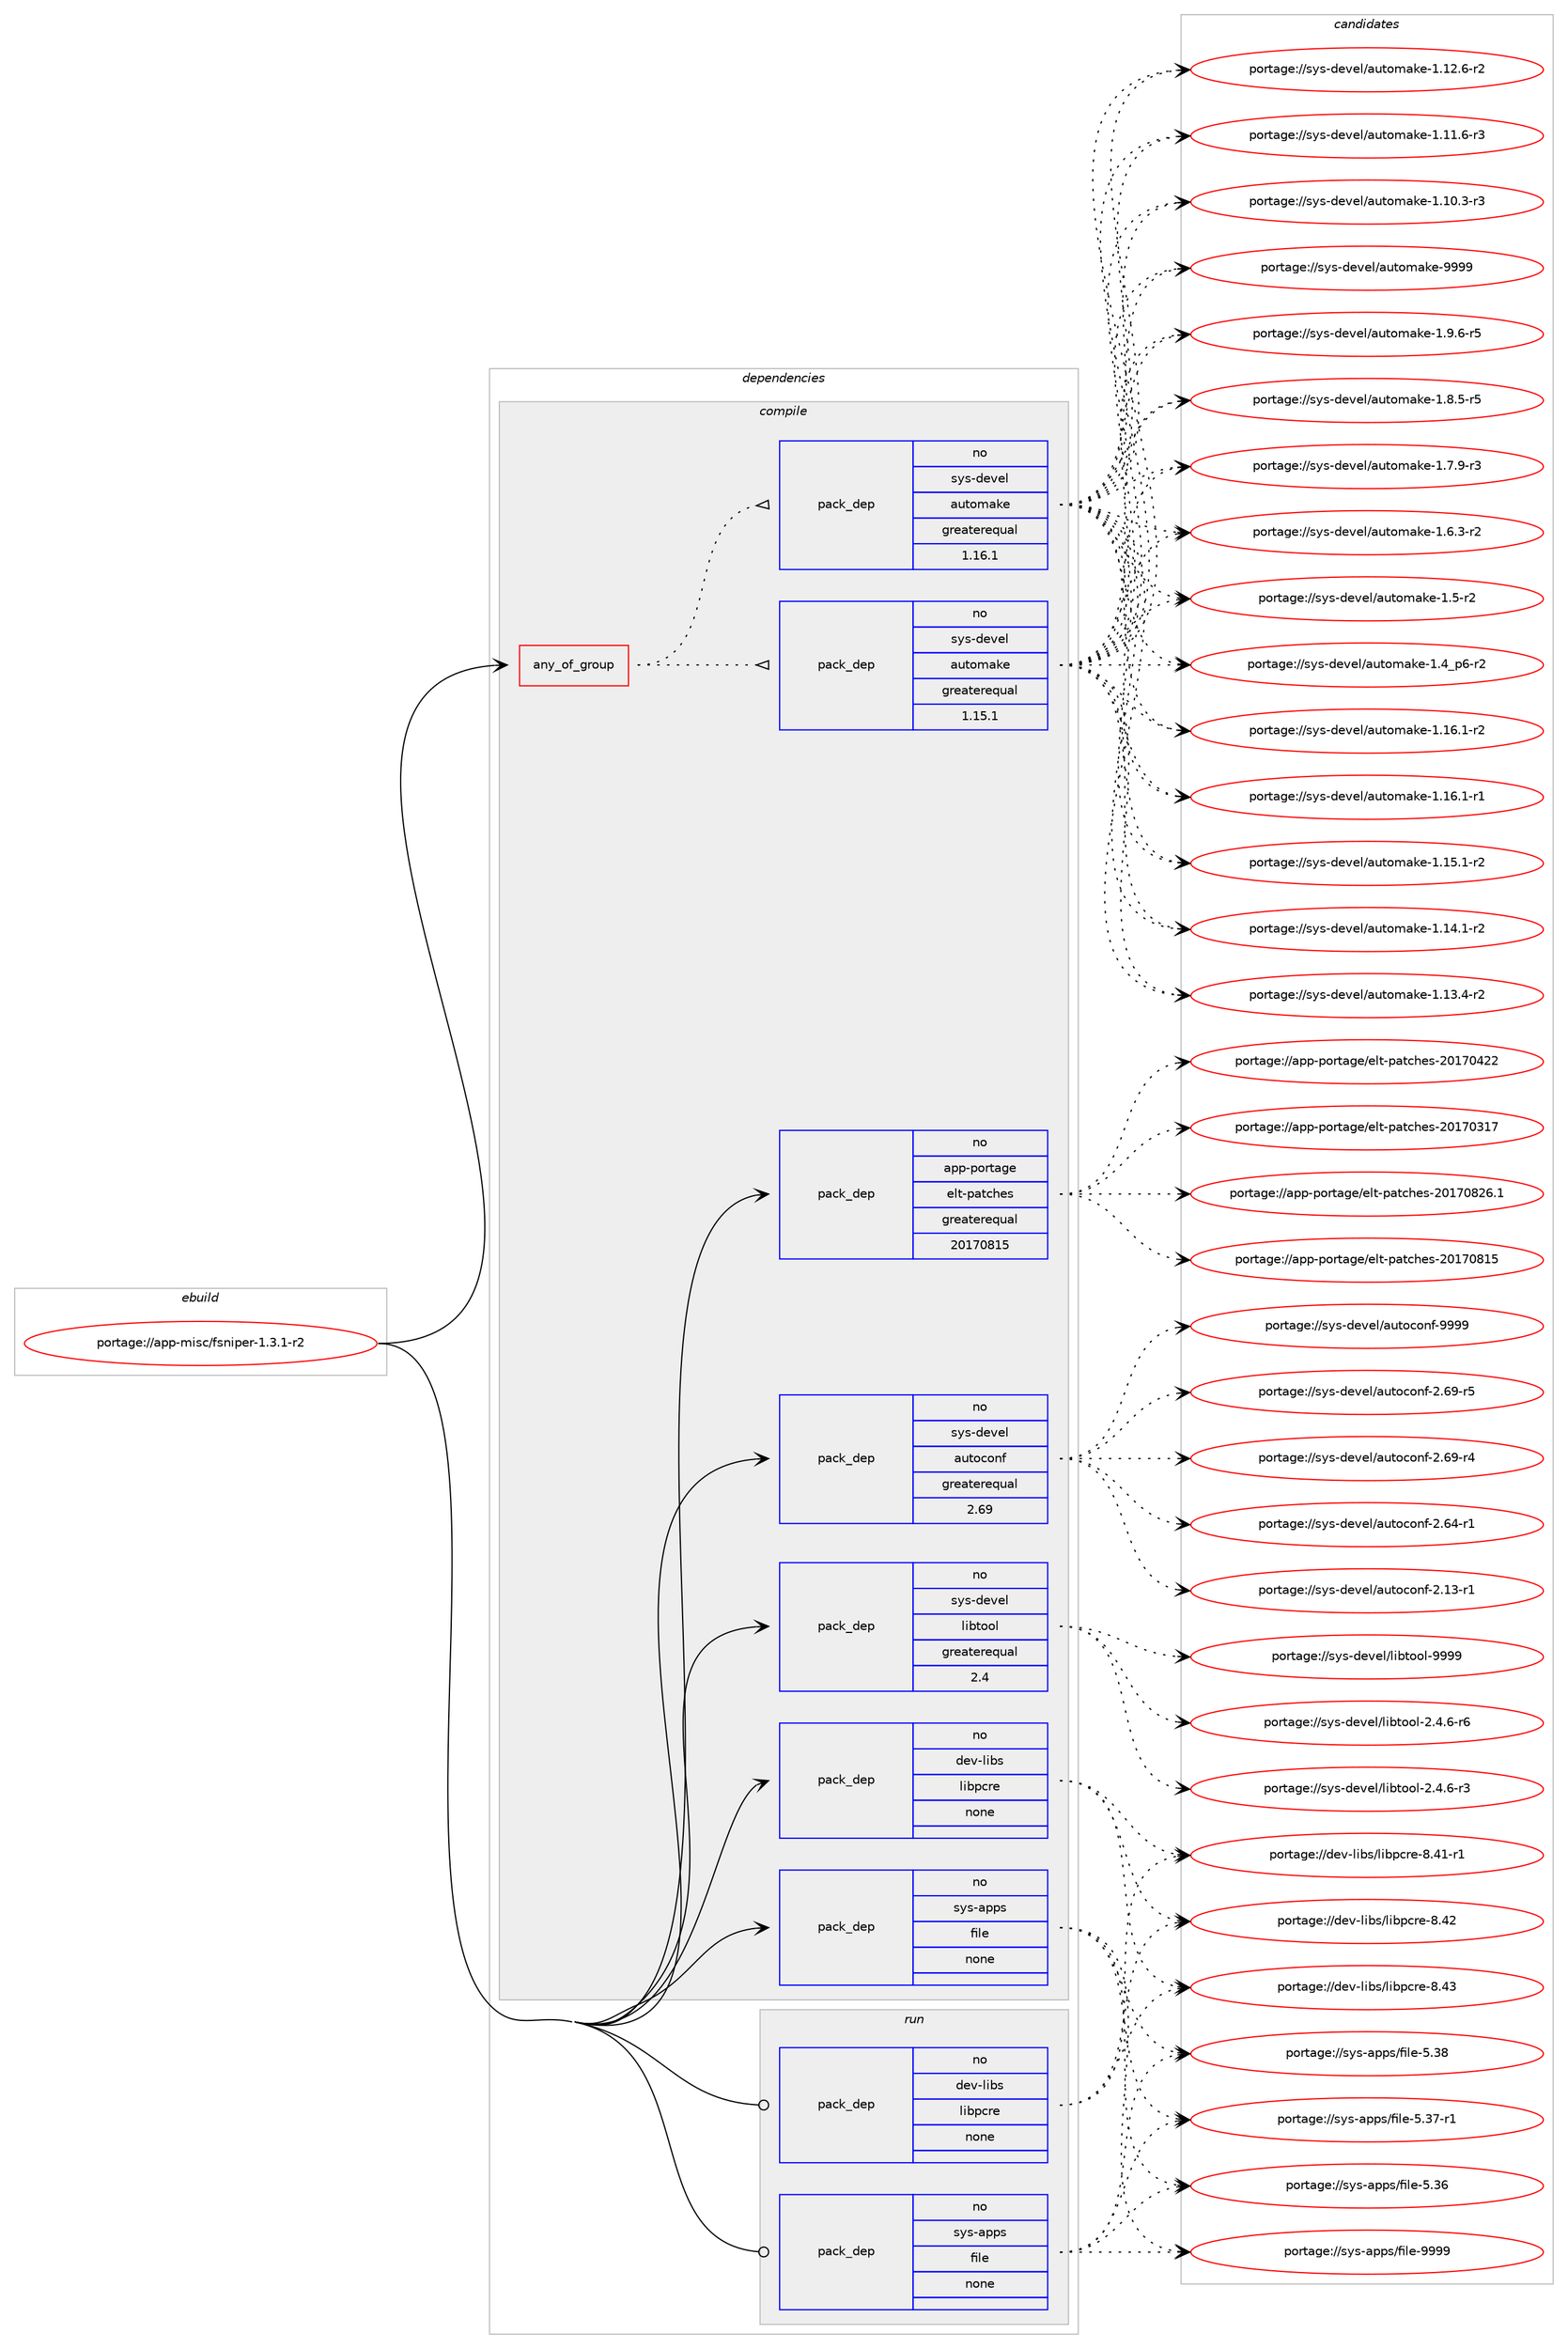 digraph prolog {

# *************
# Graph options
# *************

newrank=true;
concentrate=true;
compound=true;
graph [rankdir=LR,fontname=Helvetica,fontsize=10,ranksep=1.5];#, ranksep=2.5, nodesep=0.2];
edge  [arrowhead=vee];
node  [fontname=Helvetica,fontsize=10];

# **********
# The ebuild
# **********

subgraph cluster_leftcol {
color=gray;
rank=same;
label=<<i>ebuild</i>>;
id [label="portage://app-misc/fsniper-1.3.1-r2", color=red, width=4, href="../app-misc/fsniper-1.3.1-r2.svg"];
}

# ****************
# The dependencies
# ****************

subgraph cluster_midcol {
color=gray;
label=<<i>dependencies</i>>;
subgraph cluster_compile {
fillcolor="#eeeeee";
style=filled;
label=<<i>compile</i>>;
subgraph any7924 {
dependency612733 [label=<<TABLE BORDER="0" CELLBORDER="1" CELLSPACING="0" CELLPADDING="4"><TR><TD CELLPADDING="10">any_of_group</TD></TR></TABLE>>, shape=none, color=red];subgraph pack461022 {
dependency612734 [label=<<TABLE BORDER="0" CELLBORDER="1" CELLSPACING="0" CELLPADDING="4" WIDTH="220"><TR><TD ROWSPAN="6" CELLPADDING="30">pack_dep</TD></TR><TR><TD WIDTH="110">no</TD></TR><TR><TD>sys-devel</TD></TR><TR><TD>automake</TD></TR><TR><TD>greaterequal</TD></TR><TR><TD>1.16.1</TD></TR></TABLE>>, shape=none, color=blue];
}
dependency612733:e -> dependency612734:w [weight=20,style="dotted",arrowhead="oinv"];
subgraph pack461023 {
dependency612735 [label=<<TABLE BORDER="0" CELLBORDER="1" CELLSPACING="0" CELLPADDING="4" WIDTH="220"><TR><TD ROWSPAN="6" CELLPADDING="30">pack_dep</TD></TR><TR><TD WIDTH="110">no</TD></TR><TR><TD>sys-devel</TD></TR><TR><TD>automake</TD></TR><TR><TD>greaterequal</TD></TR><TR><TD>1.15.1</TD></TR></TABLE>>, shape=none, color=blue];
}
dependency612733:e -> dependency612735:w [weight=20,style="dotted",arrowhead="oinv"];
}
id:e -> dependency612733:w [weight=20,style="solid",arrowhead="vee"];
subgraph pack461024 {
dependency612736 [label=<<TABLE BORDER="0" CELLBORDER="1" CELLSPACING="0" CELLPADDING="4" WIDTH="220"><TR><TD ROWSPAN="6" CELLPADDING="30">pack_dep</TD></TR><TR><TD WIDTH="110">no</TD></TR><TR><TD>app-portage</TD></TR><TR><TD>elt-patches</TD></TR><TR><TD>greaterequal</TD></TR><TR><TD>20170815</TD></TR></TABLE>>, shape=none, color=blue];
}
id:e -> dependency612736:w [weight=20,style="solid",arrowhead="vee"];
subgraph pack461025 {
dependency612737 [label=<<TABLE BORDER="0" CELLBORDER="1" CELLSPACING="0" CELLPADDING="4" WIDTH="220"><TR><TD ROWSPAN="6" CELLPADDING="30">pack_dep</TD></TR><TR><TD WIDTH="110">no</TD></TR><TR><TD>dev-libs</TD></TR><TR><TD>libpcre</TD></TR><TR><TD>none</TD></TR><TR><TD></TD></TR></TABLE>>, shape=none, color=blue];
}
id:e -> dependency612737:w [weight=20,style="solid",arrowhead="vee"];
subgraph pack461026 {
dependency612738 [label=<<TABLE BORDER="0" CELLBORDER="1" CELLSPACING="0" CELLPADDING="4" WIDTH="220"><TR><TD ROWSPAN="6" CELLPADDING="30">pack_dep</TD></TR><TR><TD WIDTH="110">no</TD></TR><TR><TD>sys-apps</TD></TR><TR><TD>file</TD></TR><TR><TD>none</TD></TR><TR><TD></TD></TR></TABLE>>, shape=none, color=blue];
}
id:e -> dependency612738:w [weight=20,style="solid",arrowhead="vee"];
subgraph pack461027 {
dependency612739 [label=<<TABLE BORDER="0" CELLBORDER="1" CELLSPACING="0" CELLPADDING="4" WIDTH="220"><TR><TD ROWSPAN="6" CELLPADDING="30">pack_dep</TD></TR><TR><TD WIDTH="110">no</TD></TR><TR><TD>sys-devel</TD></TR><TR><TD>autoconf</TD></TR><TR><TD>greaterequal</TD></TR><TR><TD>2.69</TD></TR></TABLE>>, shape=none, color=blue];
}
id:e -> dependency612739:w [weight=20,style="solid",arrowhead="vee"];
subgraph pack461028 {
dependency612740 [label=<<TABLE BORDER="0" CELLBORDER="1" CELLSPACING="0" CELLPADDING="4" WIDTH="220"><TR><TD ROWSPAN="6" CELLPADDING="30">pack_dep</TD></TR><TR><TD WIDTH="110">no</TD></TR><TR><TD>sys-devel</TD></TR><TR><TD>libtool</TD></TR><TR><TD>greaterequal</TD></TR><TR><TD>2.4</TD></TR></TABLE>>, shape=none, color=blue];
}
id:e -> dependency612740:w [weight=20,style="solid",arrowhead="vee"];
}
subgraph cluster_compileandrun {
fillcolor="#eeeeee";
style=filled;
label=<<i>compile and run</i>>;
}
subgraph cluster_run {
fillcolor="#eeeeee";
style=filled;
label=<<i>run</i>>;
subgraph pack461029 {
dependency612741 [label=<<TABLE BORDER="0" CELLBORDER="1" CELLSPACING="0" CELLPADDING="4" WIDTH="220"><TR><TD ROWSPAN="6" CELLPADDING="30">pack_dep</TD></TR><TR><TD WIDTH="110">no</TD></TR><TR><TD>dev-libs</TD></TR><TR><TD>libpcre</TD></TR><TR><TD>none</TD></TR><TR><TD></TD></TR></TABLE>>, shape=none, color=blue];
}
id:e -> dependency612741:w [weight=20,style="solid",arrowhead="odot"];
subgraph pack461030 {
dependency612742 [label=<<TABLE BORDER="0" CELLBORDER="1" CELLSPACING="0" CELLPADDING="4" WIDTH="220"><TR><TD ROWSPAN="6" CELLPADDING="30">pack_dep</TD></TR><TR><TD WIDTH="110">no</TD></TR><TR><TD>sys-apps</TD></TR><TR><TD>file</TD></TR><TR><TD>none</TD></TR><TR><TD></TD></TR></TABLE>>, shape=none, color=blue];
}
id:e -> dependency612742:w [weight=20,style="solid",arrowhead="odot"];
}
}

# **************
# The candidates
# **************

subgraph cluster_choices {
rank=same;
color=gray;
label=<<i>candidates</i>>;

subgraph choice461022 {
color=black;
nodesep=1;
choice115121115451001011181011084797117116111109971071014557575757 [label="portage://sys-devel/automake-9999", color=red, width=4,href="../sys-devel/automake-9999.svg"];
choice115121115451001011181011084797117116111109971071014549465746544511453 [label="portage://sys-devel/automake-1.9.6-r5", color=red, width=4,href="../sys-devel/automake-1.9.6-r5.svg"];
choice115121115451001011181011084797117116111109971071014549465646534511453 [label="portage://sys-devel/automake-1.8.5-r5", color=red, width=4,href="../sys-devel/automake-1.8.5-r5.svg"];
choice115121115451001011181011084797117116111109971071014549465546574511451 [label="portage://sys-devel/automake-1.7.9-r3", color=red, width=4,href="../sys-devel/automake-1.7.9-r3.svg"];
choice115121115451001011181011084797117116111109971071014549465446514511450 [label="portage://sys-devel/automake-1.6.3-r2", color=red, width=4,href="../sys-devel/automake-1.6.3-r2.svg"];
choice11512111545100101118101108479711711611110997107101454946534511450 [label="portage://sys-devel/automake-1.5-r2", color=red, width=4,href="../sys-devel/automake-1.5-r2.svg"];
choice115121115451001011181011084797117116111109971071014549465295112544511450 [label="portage://sys-devel/automake-1.4_p6-r2", color=red, width=4,href="../sys-devel/automake-1.4_p6-r2.svg"];
choice11512111545100101118101108479711711611110997107101454946495446494511450 [label="portage://sys-devel/automake-1.16.1-r2", color=red, width=4,href="../sys-devel/automake-1.16.1-r2.svg"];
choice11512111545100101118101108479711711611110997107101454946495446494511449 [label="portage://sys-devel/automake-1.16.1-r1", color=red, width=4,href="../sys-devel/automake-1.16.1-r1.svg"];
choice11512111545100101118101108479711711611110997107101454946495346494511450 [label="portage://sys-devel/automake-1.15.1-r2", color=red, width=4,href="../sys-devel/automake-1.15.1-r2.svg"];
choice11512111545100101118101108479711711611110997107101454946495246494511450 [label="portage://sys-devel/automake-1.14.1-r2", color=red, width=4,href="../sys-devel/automake-1.14.1-r2.svg"];
choice11512111545100101118101108479711711611110997107101454946495146524511450 [label="portage://sys-devel/automake-1.13.4-r2", color=red, width=4,href="../sys-devel/automake-1.13.4-r2.svg"];
choice11512111545100101118101108479711711611110997107101454946495046544511450 [label="portage://sys-devel/automake-1.12.6-r2", color=red, width=4,href="../sys-devel/automake-1.12.6-r2.svg"];
choice11512111545100101118101108479711711611110997107101454946494946544511451 [label="portage://sys-devel/automake-1.11.6-r3", color=red, width=4,href="../sys-devel/automake-1.11.6-r3.svg"];
choice11512111545100101118101108479711711611110997107101454946494846514511451 [label="portage://sys-devel/automake-1.10.3-r3", color=red, width=4,href="../sys-devel/automake-1.10.3-r3.svg"];
dependency612734:e -> choice115121115451001011181011084797117116111109971071014557575757:w [style=dotted,weight="100"];
dependency612734:e -> choice115121115451001011181011084797117116111109971071014549465746544511453:w [style=dotted,weight="100"];
dependency612734:e -> choice115121115451001011181011084797117116111109971071014549465646534511453:w [style=dotted,weight="100"];
dependency612734:e -> choice115121115451001011181011084797117116111109971071014549465546574511451:w [style=dotted,weight="100"];
dependency612734:e -> choice115121115451001011181011084797117116111109971071014549465446514511450:w [style=dotted,weight="100"];
dependency612734:e -> choice11512111545100101118101108479711711611110997107101454946534511450:w [style=dotted,weight="100"];
dependency612734:e -> choice115121115451001011181011084797117116111109971071014549465295112544511450:w [style=dotted,weight="100"];
dependency612734:e -> choice11512111545100101118101108479711711611110997107101454946495446494511450:w [style=dotted,weight="100"];
dependency612734:e -> choice11512111545100101118101108479711711611110997107101454946495446494511449:w [style=dotted,weight="100"];
dependency612734:e -> choice11512111545100101118101108479711711611110997107101454946495346494511450:w [style=dotted,weight="100"];
dependency612734:e -> choice11512111545100101118101108479711711611110997107101454946495246494511450:w [style=dotted,weight="100"];
dependency612734:e -> choice11512111545100101118101108479711711611110997107101454946495146524511450:w [style=dotted,weight="100"];
dependency612734:e -> choice11512111545100101118101108479711711611110997107101454946495046544511450:w [style=dotted,weight="100"];
dependency612734:e -> choice11512111545100101118101108479711711611110997107101454946494946544511451:w [style=dotted,weight="100"];
dependency612734:e -> choice11512111545100101118101108479711711611110997107101454946494846514511451:w [style=dotted,weight="100"];
}
subgraph choice461023 {
color=black;
nodesep=1;
choice115121115451001011181011084797117116111109971071014557575757 [label="portage://sys-devel/automake-9999", color=red, width=4,href="../sys-devel/automake-9999.svg"];
choice115121115451001011181011084797117116111109971071014549465746544511453 [label="portage://sys-devel/automake-1.9.6-r5", color=red, width=4,href="../sys-devel/automake-1.9.6-r5.svg"];
choice115121115451001011181011084797117116111109971071014549465646534511453 [label="portage://sys-devel/automake-1.8.5-r5", color=red, width=4,href="../sys-devel/automake-1.8.5-r5.svg"];
choice115121115451001011181011084797117116111109971071014549465546574511451 [label="portage://sys-devel/automake-1.7.9-r3", color=red, width=4,href="../sys-devel/automake-1.7.9-r3.svg"];
choice115121115451001011181011084797117116111109971071014549465446514511450 [label="portage://sys-devel/automake-1.6.3-r2", color=red, width=4,href="../sys-devel/automake-1.6.3-r2.svg"];
choice11512111545100101118101108479711711611110997107101454946534511450 [label="portage://sys-devel/automake-1.5-r2", color=red, width=4,href="../sys-devel/automake-1.5-r2.svg"];
choice115121115451001011181011084797117116111109971071014549465295112544511450 [label="portage://sys-devel/automake-1.4_p6-r2", color=red, width=4,href="../sys-devel/automake-1.4_p6-r2.svg"];
choice11512111545100101118101108479711711611110997107101454946495446494511450 [label="portage://sys-devel/automake-1.16.1-r2", color=red, width=4,href="../sys-devel/automake-1.16.1-r2.svg"];
choice11512111545100101118101108479711711611110997107101454946495446494511449 [label="portage://sys-devel/automake-1.16.1-r1", color=red, width=4,href="../sys-devel/automake-1.16.1-r1.svg"];
choice11512111545100101118101108479711711611110997107101454946495346494511450 [label="portage://sys-devel/automake-1.15.1-r2", color=red, width=4,href="../sys-devel/automake-1.15.1-r2.svg"];
choice11512111545100101118101108479711711611110997107101454946495246494511450 [label="portage://sys-devel/automake-1.14.1-r2", color=red, width=4,href="../sys-devel/automake-1.14.1-r2.svg"];
choice11512111545100101118101108479711711611110997107101454946495146524511450 [label="portage://sys-devel/automake-1.13.4-r2", color=red, width=4,href="../sys-devel/automake-1.13.4-r2.svg"];
choice11512111545100101118101108479711711611110997107101454946495046544511450 [label="portage://sys-devel/automake-1.12.6-r2", color=red, width=4,href="../sys-devel/automake-1.12.6-r2.svg"];
choice11512111545100101118101108479711711611110997107101454946494946544511451 [label="portage://sys-devel/automake-1.11.6-r3", color=red, width=4,href="../sys-devel/automake-1.11.6-r3.svg"];
choice11512111545100101118101108479711711611110997107101454946494846514511451 [label="portage://sys-devel/automake-1.10.3-r3", color=red, width=4,href="../sys-devel/automake-1.10.3-r3.svg"];
dependency612735:e -> choice115121115451001011181011084797117116111109971071014557575757:w [style=dotted,weight="100"];
dependency612735:e -> choice115121115451001011181011084797117116111109971071014549465746544511453:w [style=dotted,weight="100"];
dependency612735:e -> choice115121115451001011181011084797117116111109971071014549465646534511453:w [style=dotted,weight="100"];
dependency612735:e -> choice115121115451001011181011084797117116111109971071014549465546574511451:w [style=dotted,weight="100"];
dependency612735:e -> choice115121115451001011181011084797117116111109971071014549465446514511450:w [style=dotted,weight="100"];
dependency612735:e -> choice11512111545100101118101108479711711611110997107101454946534511450:w [style=dotted,weight="100"];
dependency612735:e -> choice115121115451001011181011084797117116111109971071014549465295112544511450:w [style=dotted,weight="100"];
dependency612735:e -> choice11512111545100101118101108479711711611110997107101454946495446494511450:w [style=dotted,weight="100"];
dependency612735:e -> choice11512111545100101118101108479711711611110997107101454946495446494511449:w [style=dotted,weight="100"];
dependency612735:e -> choice11512111545100101118101108479711711611110997107101454946495346494511450:w [style=dotted,weight="100"];
dependency612735:e -> choice11512111545100101118101108479711711611110997107101454946495246494511450:w [style=dotted,weight="100"];
dependency612735:e -> choice11512111545100101118101108479711711611110997107101454946495146524511450:w [style=dotted,weight="100"];
dependency612735:e -> choice11512111545100101118101108479711711611110997107101454946495046544511450:w [style=dotted,weight="100"];
dependency612735:e -> choice11512111545100101118101108479711711611110997107101454946494946544511451:w [style=dotted,weight="100"];
dependency612735:e -> choice11512111545100101118101108479711711611110997107101454946494846514511451:w [style=dotted,weight="100"];
}
subgraph choice461024 {
color=black;
nodesep=1;
choice971121124511211111411697103101471011081164511297116991041011154550484955485650544649 [label="portage://app-portage/elt-patches-20170826.1", color=red, width=4,href="../app-portage/elt-patches-20170826.1.svg"];
choice97112112451121111141169710310147101108116451129711699104101115455048495548564953 [label="portage://app-portage/elt-patches-20170815", color=red, width=4,href="../app-portage/elt-patches-20170815.svg"];
choice97112112451121111141169710310147101108116451129711699104101115455048495548525050 [label="portage://app-portage/elt-patches-20170422", color=red, width=4,href="../app-portage/elt-patches-20170422.svg"];
choice97112112451121111141169710310147101108116451129711699104101115455048495548514955 [label="portage://app-portage/elt-patches-20170317", color=red, width=4,href="../app-portage/elt-patches-20170317.svg"];
dependency612736:e -> choice971121124511211111411697103101471011081164511297116991041011154550484955485650544649:w [style=dotted,weight="100"];
dependency612736:e -> choice97112112451121111141169710310147101108116451129711699104101115455048495548564953:w [style=dotted,weight="100"];
dependency612736:e -> choice97112112451121111141169710310147101108116451129711699104101115455048495548525050:w [style=dotted,weight="100"];
dependency612736:e -> choice97112112451121111141169710310147101108116451129711699104101115455048495548514955:w [style=dotted,weight="100"];
}
subgraph choice461025 {
color=black;
nodesep=1;
choice10010111845108105981154710810598112991141014556465251 [label="portage://dev-libs/libpcre-8.43", color=red, width=4,href="../dev-libs/libpcre-8.43.svg"];
choice10010111845108105981154710810598112991141014556465250 [label="portage://dev-libs/libpcre-8.42", color=red, width=4,href="../dev-libs/libpcre-8.42.svg"];
choice100101118451081059811547108105981129911410145564652494511449 [label="portage://dev-libs/libpcre-8.41-r1", color=red, width=4,href="../dev-libs/libpcre-8.41-r1.svg"];
dependency612737:e -> choice10010111845108105981154710810598112991141014556465251:w [style=dotted,weight="100"];
dependency612737:e -> choice10010111845108105981154710810598112991141014556465250:w [style=dotted,weight="100"];
dependency612737:e -> choice100101118451081059811547108105981129911410145564652494511449:w [style=dotted,weight="100"];
}
subgraph choice461026 {
color=black;
nodesep=1;
choice1151211154597112112115471021051081014557575757 [label="portage://sys-apps/file-9999", color=red, width=4,href="../sys-apps/file-9999.svg"];
choice1151211154597112112115471021051081014553465156 [label="portage://sys-apps/file-5.38", color=red, width=4,href="../sys-apps/file-5.38.svg"];
choice11512111545971121121154710210510810145534651554511449 [label="portage://sys-apps/file-5.37-r1", color=red, width=4,href="../sys-apps/file-5.37-r1.svg"];
choice1151211154597112112115471021051081014553465154 [label="portage://sys-apps/file-5.36", color=red, width=4,href="../sys-apps/file-5.36.svg"];
dependency612738:e -> choice1151211154597112112115471021051081014557575757:w [style=dotted,weight="100"];
dependency612738:e -> choice1151211154597112112115471021051081014553465156:w [style=dotted,weight="100"];
dependency612738:e -> choice11512111545971121121154710210510810145534651554511449:w [style=dotted,weight="100"];
dependency612738:e -> choice1151211154597112112115471021051081014553465154:w [style=dotted,weight="100"];
}
subgraph choice461027 {
color=black;
nodesep=1;
choice115121115451001011181011084797117116111991111101024557575757 [label="portage://sys-devel/autoconf-9999", color=red, width=4,href="../sys-devel/autoconf-9999.svg"];
choice1151211154510010111810110847971171161119911111010245504654574511453 [label="portage://sys-devel/autoconf-2.69-r5", color=red, width=4,href="../sys-devel/autoconf-2.69-r5.svg"];
choice1151211154510010111810110847971171161119911111010245504654574511452 [label="portage://sys-devel/autoconf-2.69-r4", color=red, width=4,href="../sys-devel/autoconf-2.69-r4.svg"];
choice1151211154510010111810110847971171161119911111010245504654524511449 [label="portage://sys-devel/autoconf-2.64-r1", color=red, width=4,href="../sys-devel/autoconf-2.64-r1.svg"];
choice1151211154510010111810110847971171161119911111010245504649514511449 [label="portage://sys-devel/autoconf-2.13-r1", color=red, width=4,href="../sys-devel/autoconf-2.13-r1.svg"];
dependency612739:e -> choice115121115451001011181011084797117116111991111101024557575757:w [style=dotted,weight="100"];
dependency612739:e -> choice1151211154510010111810110847971171161119911111010245504654574511453:w [style=dotted,weight="100"];
dependency612739:e -> choice1151211154510010111810110847971171161119911111010245504654574511452:w [style=dotted,weight="100"];
dependency612739:e -> choice1151211154510010111810110847971171161119911111010245504654524511449:w [style=dotted,weight="100"];
dependency612739:e -> choice1151211154510010111810110847971171161119911111010245504649514511449:w [style=dotted,weight="100"];
}
subgraph choice461028 {
color=black;
nodesep=1;
choice1151211154510010111810110847108105981161111111084557575757 [label="portage://sys-devel/libtool-9999", color=red, width=4,href="../sys-devel/libtool-9999.svg"];
choice1151211154510010111810110847108105981161111111084550465246544511454 [label="portage://sys-devel/libtool-2.4.6-r6", color=red, width=4,href="../sys-devel/libtool-2.4.6-r6.svg"];
choice1151211154510010111810110847108105981161111111084550465246544511451 [label="portage://sys-devel/libtool-2.4.6-r3", color=red, width=4,href="../sys-devel/libtool-2.4.6-r3.svg"];
dependency612740:e -> choice1151211154510010111810110847108105981161111111084557575757:w [style=dotted,weight="100"];
dependency612740:e -> choice1151211154510010111810110847108105981161111111084550465246544511454:w [style=dotted,weight="100"];
dependency612740:e -> choice1151211154510010111810110847108105981161111111084550465246544511451:w [style=dotted,weight="100"];
}
subgraph choice461029 {
color=black;
nodesep=1;
choice10010111845108105981154710810598112991141014556465251 [label="portage://dev-libs/libpcre-8.43", color=red, width=4,href="../dev-libs/libpcre-8.43.svg"];
choice10010111845108105981154710810598112991141014556465250 [label="portage://dev-libs/libpcre-8.42", color=red, width=4,href="../dev-libs/libpcre-8.42.svg"];
choice100101118451081059811547108105981129911410145564652494511449 [label="portage://dev-libs/libpcre-8.41-r1", color=red, width=4,href="../dev-libs/libpcre-8.41-r1.svg"];
dependency612741:e -> choice10010111845108105981154710810598112991141014556465251:w [style=dotted,weight="100"];
dependency612741:e -> choice10010111845108105981154710810598112991141014556465250:w [style=dotted,weight="100"];
dependency612741:e -> choice100101118451081059811547108105981129911410145564652494511449:w [style=dotted,weight="100"];
}
subgraph choice461030 {
color=black;
nodesep=1;
choice1151211154597112112115471021051081014557575757 [label="portage://sys-apps/file-9999", color=red, width=4,href="../sys-apps/file-9999.svg"];
choice1151211154597112112115471021051081014553465156 [label="portage://sys-apps/file-5.38", color=red, width=4,href="../sys-apps/file-5.38.svg"];
choice11512111545971121121154710210510810145534651554511449 [label="portage://sys-apps/file-5.37-r1", color=red, width=4,href="../sys-apps/file-5.37-r1.svg"];
choice1151211154597112112115471021051081014553465154 [label="portage://sys-apps/file-5.36", color=red, width=4,href="../sys-apps/file-5.36.svg"];
dependency612742:e -> choice1151211154597112112115471021051081014557575757:w [style=dotted,weight="100"];
dependency612742:e -> choice1151211154597112112115471021051081014553465156:w [style=dotted,weight="100"];
dependency612742:e -> choice11512111545971121121154710210510810145534651554511449:w [style=dotted,weight="100"];
dependency612742:e -> choice1151211154597112112115471021051081014553465154:w [style=dotted,weight="100"];
}
}

}
